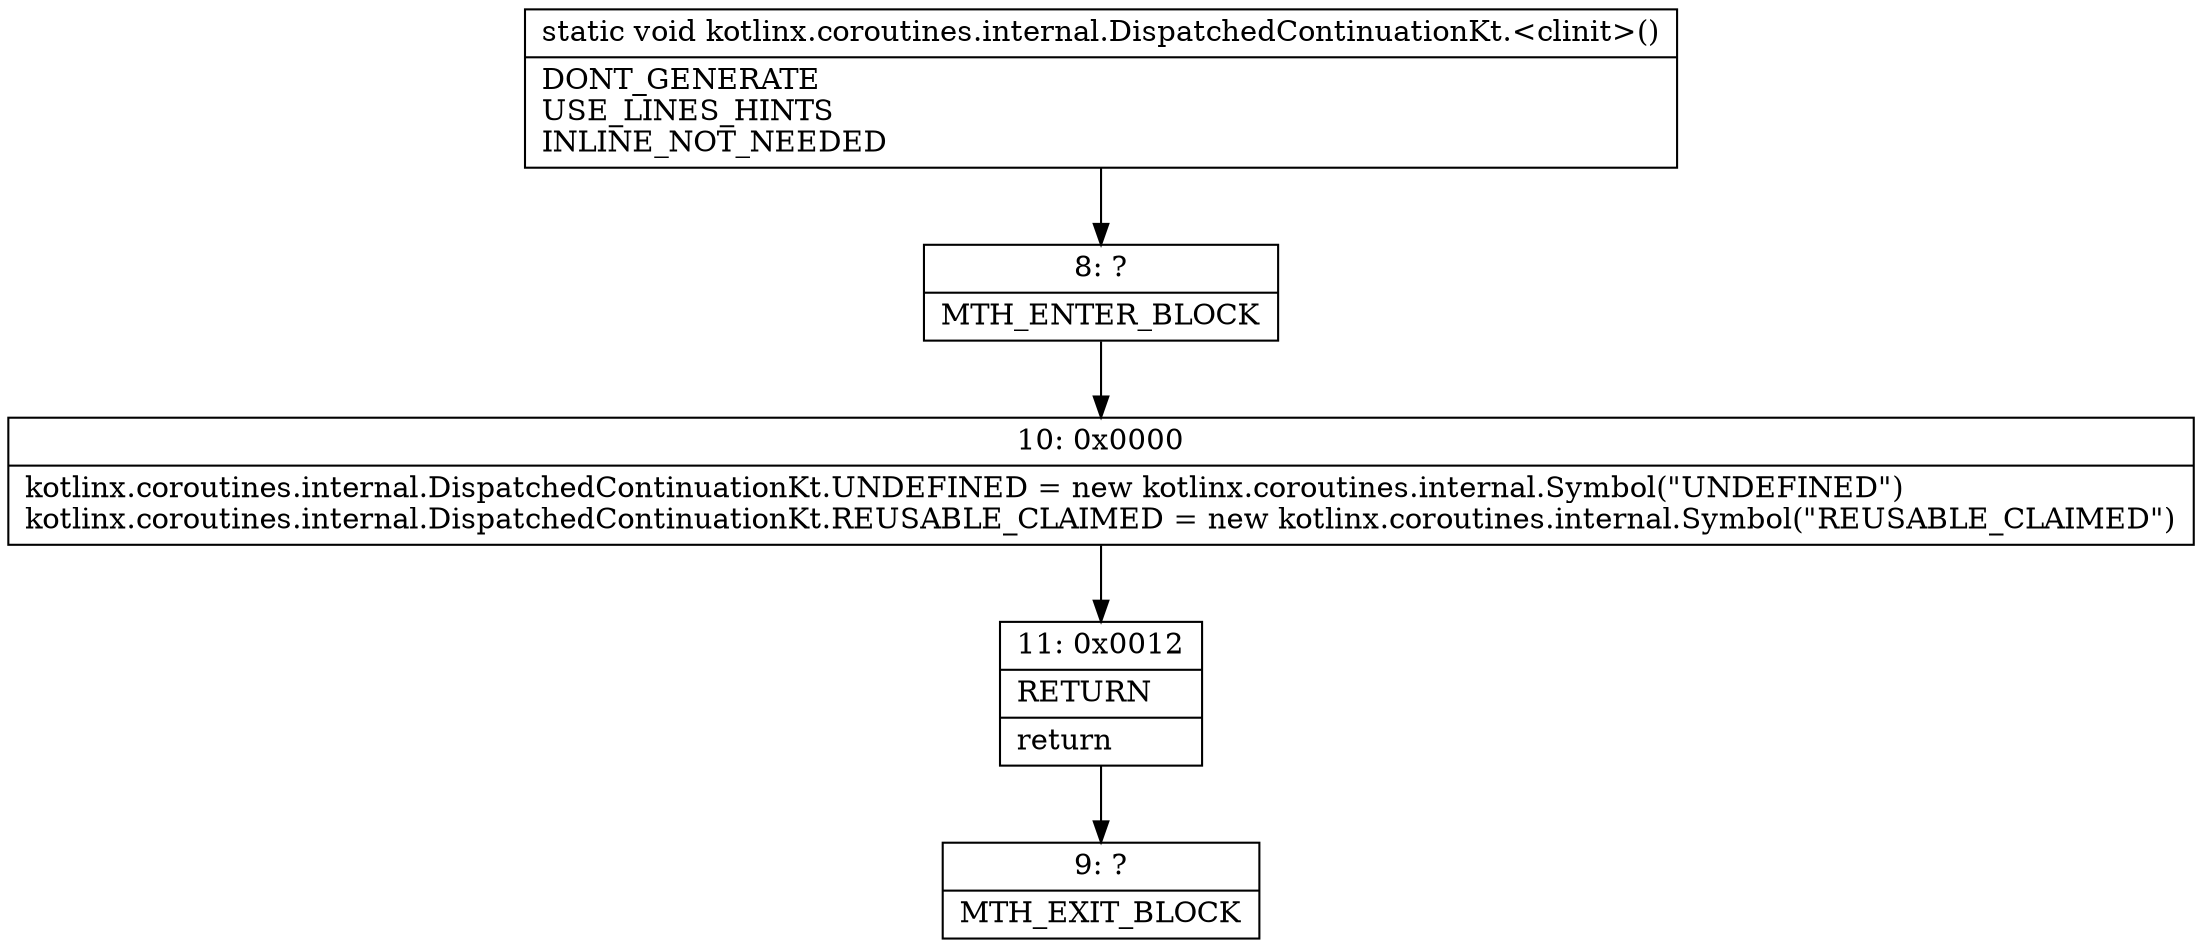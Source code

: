digraph "CFG forkotlinx.coroutines.internal.DispatchedContinuationKt.\<clinit\>()V" {
Node_8 [shape=record,label="{8\:\ ?|MTH_ENTER_BLOCK\l}"];
Node_10 [shape=record,label="{10\:\ 0x0000|kotlinx.coroutines.internal.DispatchedContinuationKt.UNDEFINED = new kotlinx.coroutines.internal.Symbol(\"UNDEFINED\")\lkotlinx.coroutines.internal.DispatchedContinuationKt.REUSABLE_CLAIMED = new kotlinx.coroutines.internal.Symbol(\"REUSABLE_CLAIMED\")\l}"];
Node_11 [shape=record,label="{11\:\ 0x0012|RETURN\l|return\l}"];
Node_9 [shape=record,label="{9\:\ ?|MTH_EXIT_BLOCK\l}"];
MethodNode[shape=record,label="{static void kotlinx.coroutines.internal.DispatchedContinuationKt.\<clinit\>()  | DONT_GENERATE\lUSE_LINES_HINTS\lINLINE_NOT_NEEDED\l}"];
MethodNode -> Node_8;Node_8 -> Node_10;
Node_10 -> Node_11;
Node_11 -> Node_9;
}

